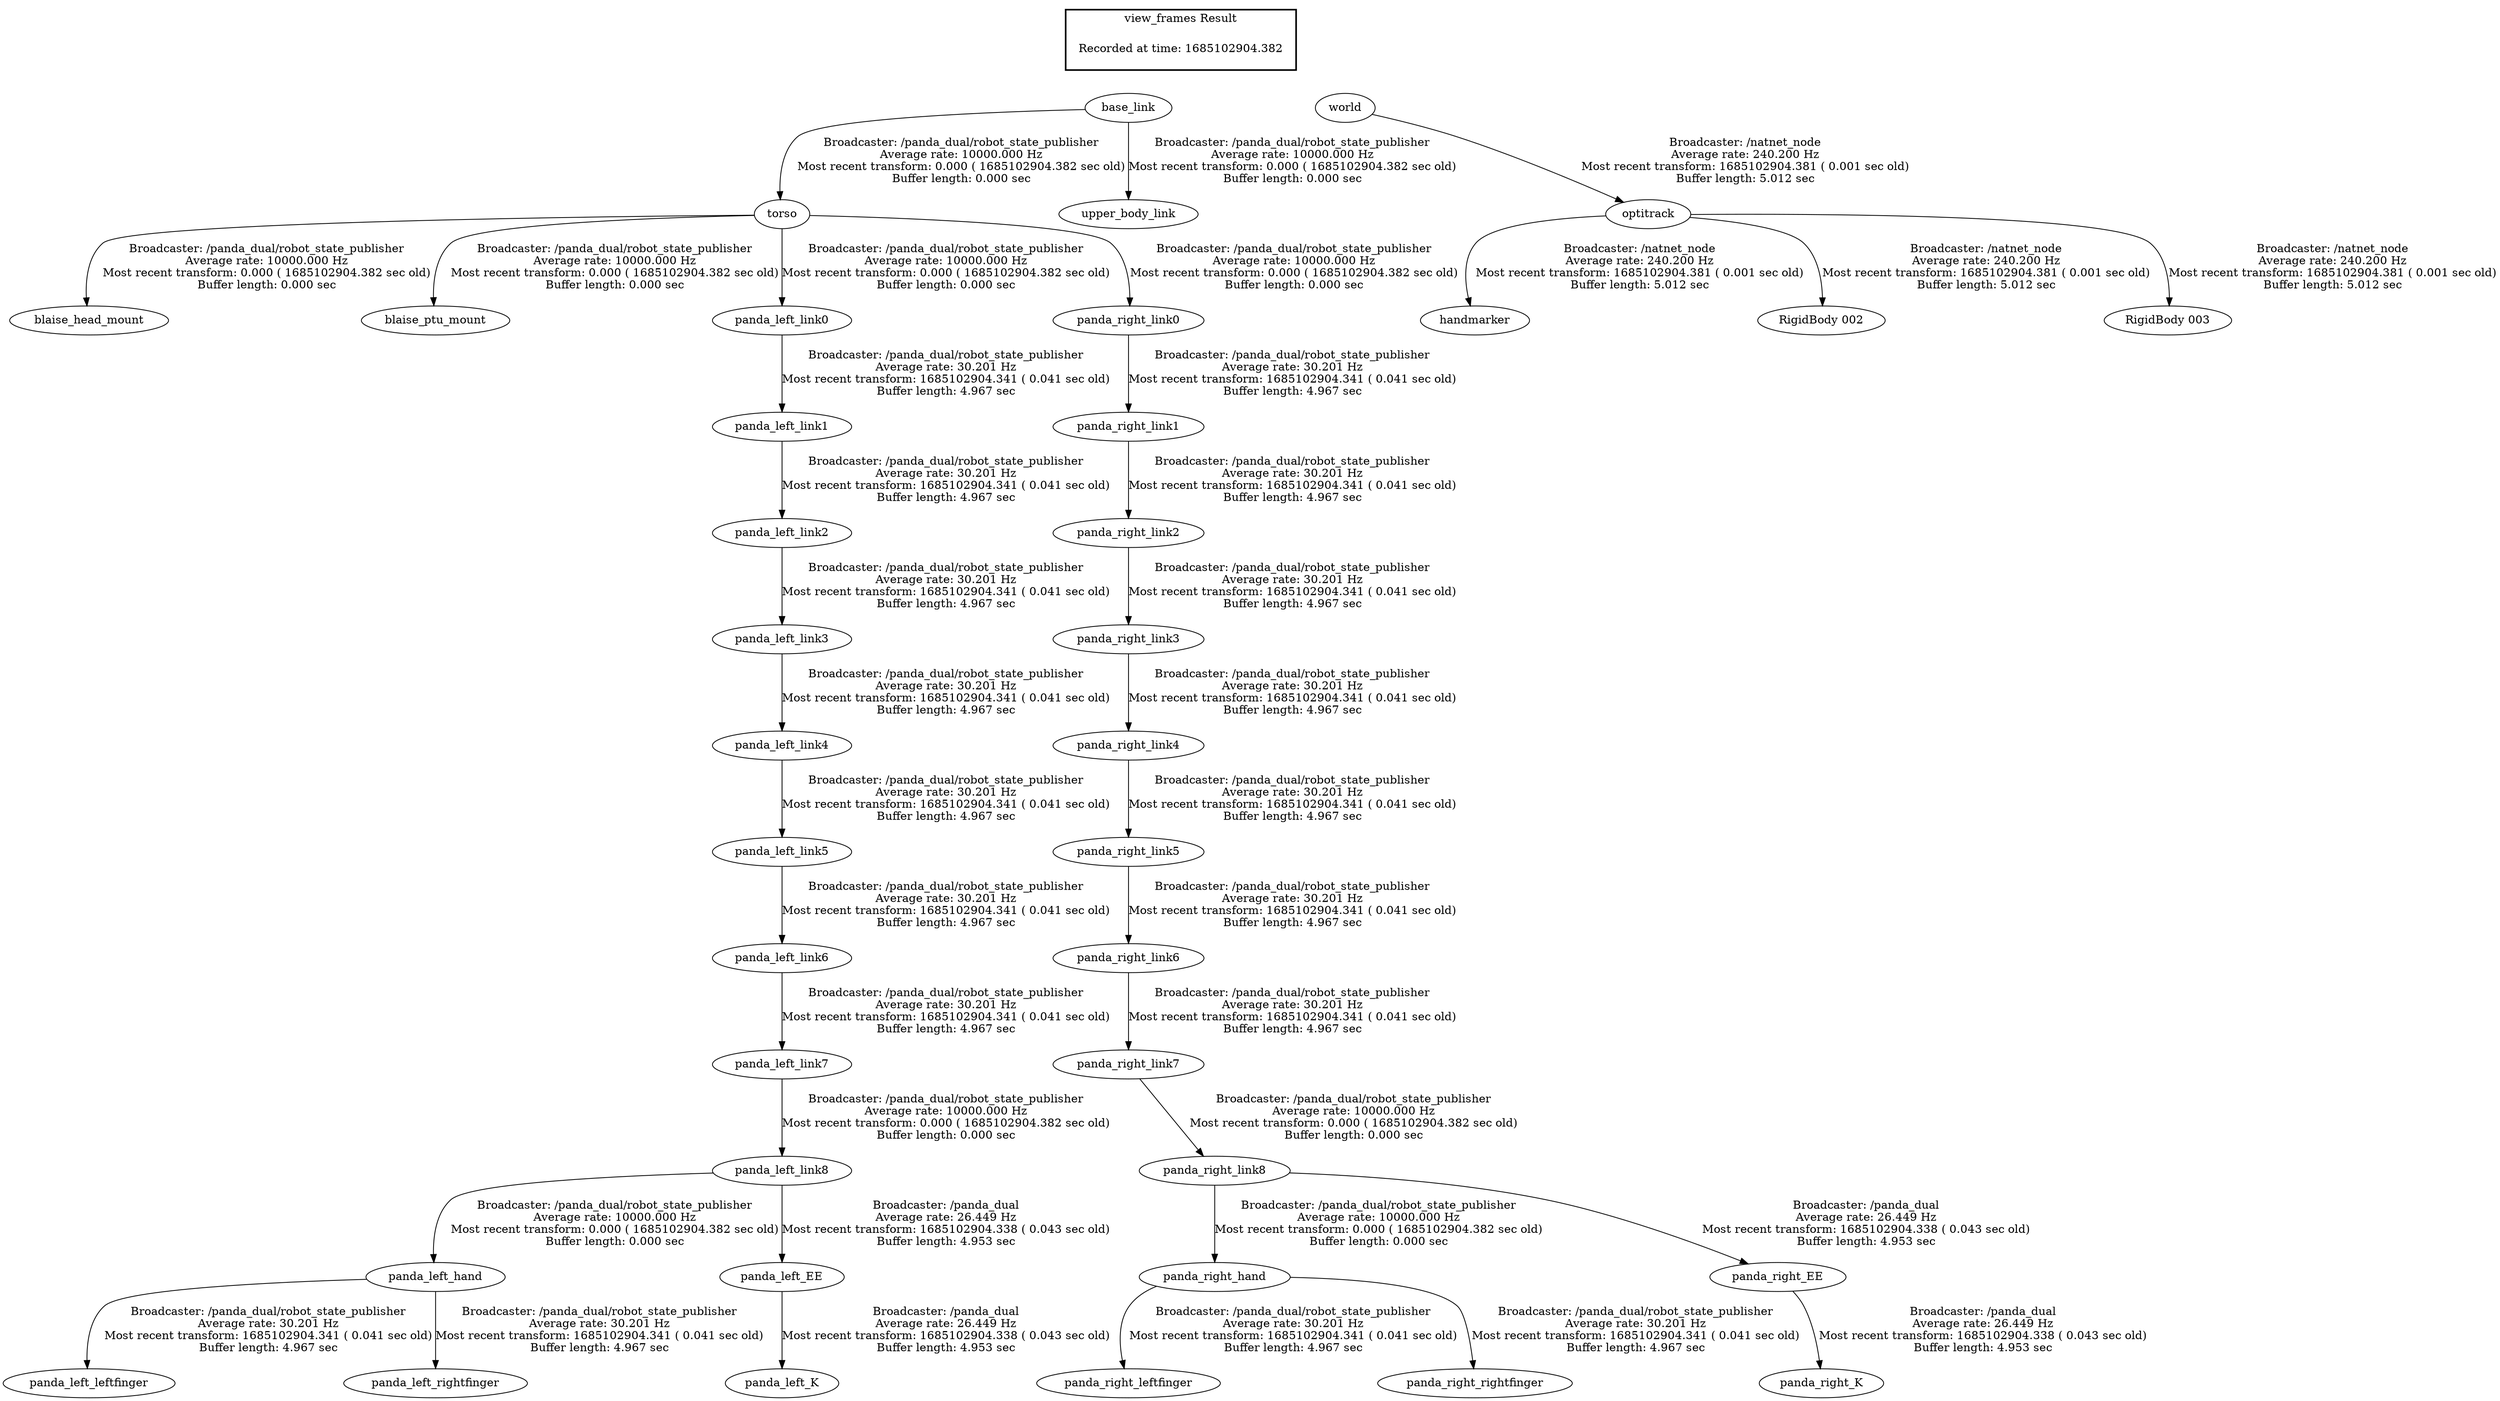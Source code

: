 digraph G {
"torso" -> "blaise_head_mount"[label="Broadcaster: /panda_dual/robot_state_publisher\nAverage rate: 10000.000 Hz\nMost recent transform: 0.000 ( 1685102904.382 sec old)\nBuffer length: 0.000 sec\n"];
"base_link" -> "torso"[label="Broadcaster: /panda_dual/robot_state_publisher\nAverage rate: 10000.000 Hz\nMost recent transform: 0.000 ( 1685102904.382 sec old)\nBuffer length: 0.000 sec\n"];
"torso" -> "blaise_ptu_mount"[label="Broadcaster: /panda_dual/robot_state_publisher\nAverage rate: 10000.000 Hz\nMost recent transform: 0.000 ( 1685102904.382 sec old)\nBuffer length: 0.000 sec\n"];
"panda_left_link8" -> "panda_left_hand"[label="Broadcaster: /panda_dual/robot_state_publisher\nAverage rate: 10000.000 Hz\nMost recent transform: 0.000 ( 1685102904.382 sec old)\nBuffer length: 0.000 sec\n"];
"panda_left_link7" -> "panda_left_link8"[label="Broadcaster: /panda_dual/robot_state_publisher\nAverage rate: 10000.000 Hz\nMost recent transform: 0.000 ( 1685102904.382 sec old)\nBuffer length: 0.000 sec\n"];
"panda_left_link6" -> "panda_left_link7"[label="Broadcaster: /panda_dual/robot_state_publisher\nAverage rate: 30.201 Hz\nMost recent transform: 1685102904.341 ( 0.041 sec old)\nBuffer length: 4.967 sec\n"];
"torso" -> "panda_left_link0"[label="Broadcaster: /panda_dual/robot_state_publisher\nAverage rate: 10000.000 Hz\nMost recent transform: 0.000 ( 1685102904.382 sec old)\nBuffer length: 0.000 sec\n"];
"panda_right_link8" -> "panda_right_hand"[label="Broadcaster: /panda_dual/robot_state_publisher\nAverage rate: 10000.000 Hz\nMost recent transform: 0.000 ( 1685102904.382 sec old)\nBuffer length: 0.000 sec\n"];
"panda_right_link7" -> "panda_right_link8"[label="Broadcaster: /panda_dual/robot_state_publisher\nAverage rate: 10000.000 Hz\nMost recent transform: 0.000 ( 1685102904.382 sec old)\nBuffer length: 0.000 sec\n"];
"panda_right_link6" -> "panda_right_link7"[label="Broadcaster: /panda_dual/robot_state_publisher\nAverage rate: 30.201 Hz\nMost recent transform: 1685102904.341 ( 0.041 sec old)\nBuffer length: 4.967 sec\n"];
"torso" -> "panda_right_link0"[label="Broadcaster: /panda_dual/robot_state_publisher\nAverage rate: 10000.000 Hz\nMost recent transform: 0.000 ( 1685102904.382 sec old)\nBuffer length: 0.000 sec\n"];
"base_link" -> "upper_body_link"[label="Broadcaster: /panda_dual/robot_state_publisher\nAverage rate: 10000.000 Hz\nMost recent transform: 0.000 ( 1685102904.382 sec old)\nBuffer length: 0.000 sec\n"];
"world" -> "optitrack"[label="Broadcaster: /natnet_node\nAverage rate: 240.200 Hz\nMost recent transform: 1685102904.381 ( 0.001 sec old)\nBuffer length: 5.012 sec\n"];
"optitrack" -> "handmarker"[label="Broadcaster: /natnet_node\nAverage rate: 240.200 Hz\nMost recent transform: 1685102904.381 ( 0.001 sec old)\nBuffer length: 5.012 sec\n"];
"optitrack" -> "RigidBody 002"[label="Broadcaster: /natnet_node\nAverage rate: 240.200 Hz\nMost recent transform: 1685102904.381 ( 0.001 sec old)\nBuffer length: 5.012 sec\n"];
"optitrack" -> "RigidBody 003"[label="Broadcaster: /natnet_node\nAverage rate: 240.200 Hz\nMost recent transform: 1685102904.381 ( 0.001 sec old)\nBuffer length: 5.012 sec\n"];
"panda_left_hand" -> "panda_left_leftfinger"[label="Broadcaster: /panda_dual/robot_state_publisher\nAverage rate: 30.201 Hz\nMost recent transform: 1685102904.341 ( 0.041 sec old)\nBuffer length: 4.967 sec\n"];
"panda_left_hand" -> "panda_left_rightfinger"[label="Broadcaster: /panda_dual/robot_state_publisher\nAverage rate: 30.201 Hz\nMost recent transform: 1685102904.341 ( 0.041 sec old)\nBuffer length: 4.967 sec\n"];
"panda_left_link0" -> "panda_left_link1"[label="Broadcaster: /panda_dual/robot_state_publisher\nAverage rate: 30.201 Hz\nMost recent transform: 1685102904.341 ( 0.041 sec old)\nBuffer length: 4.967 sec\n"];
"panda_left_link1" -> "panda_left_link2"[label="Broadcaster: /panda_dual/robot_state_publisher\nAverage rate: 30.201 Hz\nMost recent transform: 1685102904.341 ( 0.041 sec old)\nBuffer length: 4.967 sec\n"];
"panda_left_link2" -> "panda_left_link3"[label="Broadcaster: /panda_dual/robot_state_publisher\nAverage rate: 30.201 Hz\nMost recent transform: 1685102904.341 ( 0.041 sec old)\nBuffer length: 4.967 sec\n"];
"panda_left_link3" -> "panda_left_link4"[label="Broadcaster: /panda_dual/robot_state_publisher\nAverage rate: 30.201 Hz\nMost recent transform: 1685102904.341 ( 0.041 sec old)\nBuffer length: 4.967 sec\n"];
"panda_left_link4" -> "panda_left_link5"[label="Broadcaster: /panda_dual/robot_state_publisher\nAverage rate: 30.201 Hz\nMost recent transform: 1685102904.341 ( 0.041 sec old)\nBuffer length: 4.967 sec\n"];
"panda_left_link5" -> "panda_left_link6"[label="Broadcaster: /panda_dual/robot_state_publisher\nAverage rate: 30.201 Hz\nMost recent transform: 1685102904.341 ( 0.041 sec old)\nBuffer length: 4.967 sec\n"];
"panda_right_hand" -> "panda_right_leftfinger"[label="Broadcaster: /panda_dual/robot_state_publisher\nAverage rate: 30.201 Hz\nMost recent transform: 1685102904.341 ( 0.041 sec old)\nBuffer length: 4.967 sec\n"];
"panda_right_hand" -> "panda_right_rightfinger"[label="Broadcaster: /panda_dual/robot_state_publisher\nAverage rate: 30.201 Hz\nMost recent transform: 1685102904.341 ( 0.041 sec old)\nBuffer length: 4.967 sec\n"];
"panda_right_link0" -> "panda_right_link1"[label="Broadcaster: /panda_dual/robot_state_publisher\nAverage rate: 30.201 Hz\nMost recent transform: 1685102904.341 ( 0.041 sec old)\nBuffer length: 4.967 sec\n"];
"panda_right_link1" -> "panda_right_link2"[label="Broadcaster: /panda_dual/robot_state_publisher\nAverage rate: 30.201 Hz\nMost recent transform: 1685102904.341 ( 0.041 sec old)\nBuffer length: 4.967 sec\n"];
"panda_right_link2" -> "panda_right_link3"[label="Broadcaster: /panda_dual/robot_state_publisher\nAverage rate: 30.201 Hz\nMost recent transform: 1685102904.341 ( 0.041 sec old)\nBuffer length: 4.967 sec\n"];
"panda_right_link3" -> "panda_right_link4"[label="Broadcaster: /panda_dual/robot_state_publisher\nAverage rate: 30.201 Hz\nMost recent transform: 1685102904.341 ( 0.041 sec old)\nBuffer length: 4.967 sec\n"];
"panda_right_link4" -> "panda_right_link5"[label="Broadcaster: /panda_dual/robot_state_publisher\nAverage rate: 30.201 Hz\nMost recent transform: 1685102904.341 ( 0.041 sec old)\nBuffer length: 4.967 sec\n"];
"panda_right_link5" -> "panda_right_link6"[label="Broadcaster: /panda_dual/robot_state_publisher\nAverage rate: 30.201 Hz\nMost recent transform: 1685102904.341 ( 0.041 sec old)\nBuffer length: 4.967 sec\n"];
"panda_right_link8" -> "panda_right_EE"[label="Broadcaster: /panda_dual\nAverage rate: 26.449 Hz\nMost recent transform: 1685102904.338 ( 0.043 sec old)\nBuffer length: 4.953 sec\n"];
"panda_right_EE" -> "panda_right_K"[label="Broadcaster: /panda_dual\nAverage rate: 26.449 Hz\nMost recent transform: 1685102904.338 ( 0.043 sec old)\nBuffer length: 4.953 sec\n"];
"panda_left_link8" -> "panda_left_EE"[label="Broadcaster: /panda_dual\nAverage rate: 26.449 Hz\nMost recent transform: 1685102904.338 ( 0.043 sec old)\nBuffer length: 4.953 sec\n"];
"panda_left_EE" -> "panda_left_K"[label="Broadcaster: /panda_dual\nAverage rate: 26.449 Hz\nMost recent transform: 1685102904.338 ( 0.043 sec old)\nBuffer length: 4.953 sec\n"];
edge [style=invis];
 subgraph cluster_legend { style=bold; color=black; label ="view_frames Result";
"Recorded at time: 1685102904.382"[ shape=plaintext ] ;
 }->"base_link";
edge [style=invis];
 subgraph cluster_legend { style=bold; color=black; label ="view_frames Result";
"Recorded at time: 1685102904.382"[ shape=plaintext ] ;
 }->"world";
}